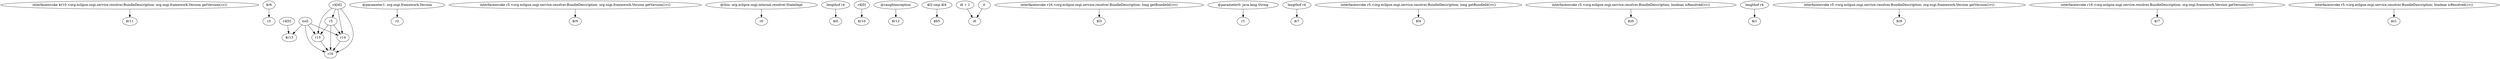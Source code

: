 digraph g {
0[label="interfaceinvoke $r10.<org.eclipse.osgi.service.resolver.BundleDescription: org.osgi.framework.Version getVersion()>()"]
1[label="$r11"]
0->1[label=""]
2[label="$r6"]
3[label="r3"]
2->3[label=""]
4[label="r4[0]"]
5[label="$r13"]
4->5[label=""]
6[label="@parameter1: org.osgi.framework.Version"]
7[label="r2"]
6->7[label=""]
8[label="null"]
9[label="r14"]
8->9[label=""]
10[label="interfaceinvoke r5.<org.eclipse.osgi.service.resolver.BundleDescription: org.osgi.framework.Version getVersion()>()"]
11[label="$r9"]
10->11[label=""]
12[label="r4[i6]"]
12->9[label=""]
13[label="r5"]
13->9[label=""]
8->5[label=""]
14[label="@this: org.eclipse.osgi.internal.resolver.StateImpl"]
15[label="r0"]
14->15[label=""]
16[label="lengthof r4"]
17[label="$i0"]
16->17[label=""]
18[label="r4[0]"]
19[label="$r10"]
18->19[label=""]
20[label="@caughtexception"]
21[label="$r12"]
20->21[label=""]
22[label="$l3 cmp $l4"]
23[label="$b5"]
22->23[label=""]
24[label="i6 + 1"]
25[label="i6"]
24->25[label=""]
26[label="r16"]
12->26[label=""]
9->26[label=""]
27[label="interfaceinvoke r16.<org.eclipse.osgi.service.resolver.BundleDescription: long getBundleId()>()"]
28[label="$l3"]
27->28[label=""]
12->13[label=""]
29[label="r15"]
12->29[label=""]
30[label="@parameter0: java.lang.String"]
31[label="r1"]
30->31[label=""]
32[label="lengthof r4"]
33[label="$i7"]
32->33[label=""]
13->29[label=""]
29->26[label=""]
34[label="0"]
34->25[label=""]
8->26[label=""]
13->26[label=""]
35[label="interfaceinvoke r5.<org.eclipse.osgi.service.resolver.BundleDescription: long getBundleId()>()"]
36[label="$l4"]
35->36[label=""]
37[label="interfaceinvoke r5.<org.eclipse.osgi.service.resolver.BundleDescription: boolean isResolved()>()"]
38[label="$z0"]
37->38[label=""]
39[label="lengthof r4"]
40[label="$i1"]
39->40[label=""]
41[label="interfaceinvoke r5.<org.eclipse.osgi.service.resolver.BundleDescription: org.osgi.framework.Version getVersion()>()"]
42[label="$r8"]
41->42[label=""]
43[label="interfaceinvoke r16.<org.eclipse.osgi.service.resolver.BundleDescription: org.osgi.framework.Version getVersion()>()"]
44[label="$r7"]
43->44[label=""]
45[label="interfaceinvoke r5.<org.eclipse.osgi.service.resolver.BundleDescription: boolean isResolved()>()"]
46[label="$z1"]
45->46[label=""]
8->29[label=""]
}